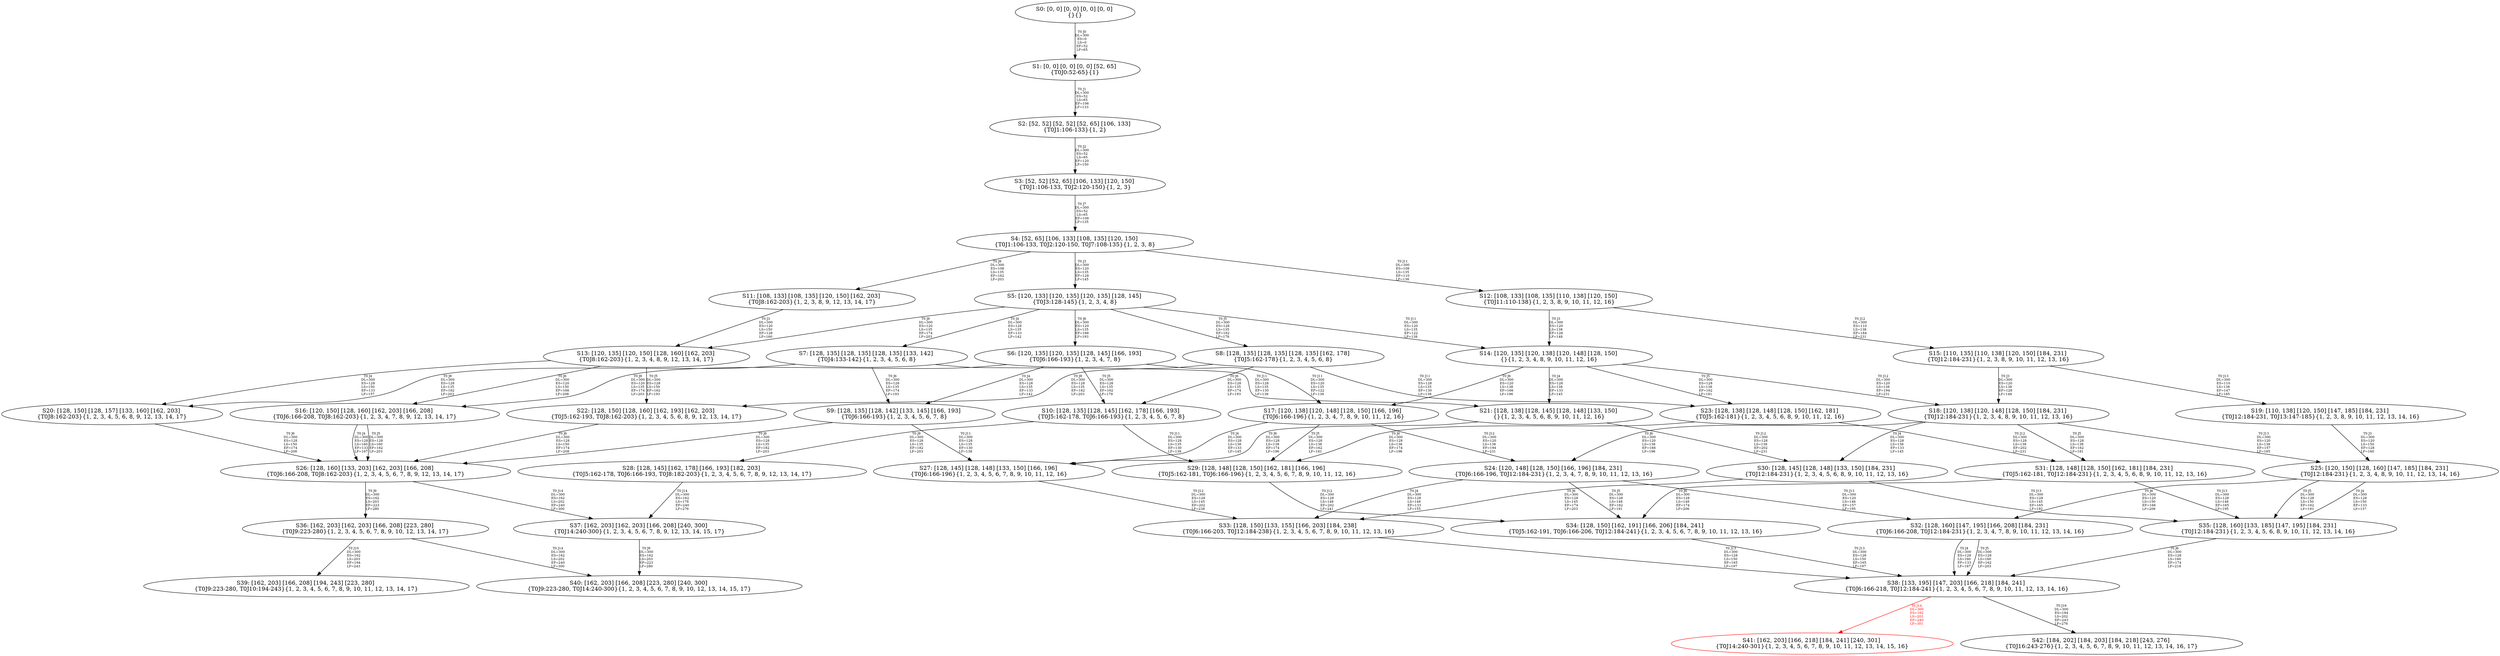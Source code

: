 digraph {
	S0[label="S0: [0, 0] [0, 0] [0, 0] [0, 0] \n{}{}"];
	S1[label="S1: [0, 0] [0, 0] [0, 0] [52, 65] \n{T0J0:52-65}{1}"];
	S2[label="S2: [52, 52] [52, 52] [52, 65] [106, 133] \n{T0J1:106-133}{1, 2}"];
	S3[label="S3: [52, 52] [52, 65] [106, 133] [120, 150] \n{T0J1:106-133, T0J2:120-150}{1, 2, 3}"];
	S4[label="S4: [52, 65] [106, 133] [108, 135] [120, 150] \n{T0J1:106-133, T0J2:120-150, T0J7:108-135}{1, 2, 3, 8}"];
	S5[label="S5: [120, 133] [120, 135] [120, 135] [128, 145] \n{T0J3:128-145}{1, 2, 3, 4, 8}"];
	S6[label="S6: [120, 135] [120, 135] [128, 145] [166, 193] \n{T0J6:166-193}{1, 2, 3, 4, 7, 8}"];
	S7[label="S7: [128, 135] [128, 135] [128, 135] [133, 142] \n{T0J4:133-142}{1, 2, 3, 4, 5, 6, 8}"];
	S8[label="S8: [128, 135] [128, 135] [128, 135] [162, 178] \n{T0J5:162-178}{1, 2, 3, 4, 5, 6, 8}"];
	S9[label="S9: [128, 135] [128, 142] [133, 145] [166, 193] \n{T0J6:166-193}{1, 2, 3, 4, 5, 6, 7, 8}"];
	S10[label="S10: [128, 135] [128, 145] [162, 178] [166, 193] \n{T0J5:162-178, T0J6:166-193}{1, 2, 3, 4, 5, 6, 7, 8}"];
	S11[label="S11: [108, 133] [108, 135] [120, 150] [162, 203] \n{T0J8:162-203}{1, 2, 3, 8, 9, 12, 13, 14, 17}"];
	S12[label="S12: [108, 133] [108, 135] [110, 138] [120, 150] \n{T0J11:110-138}{1, 2, 3, 8, 9, 10, 11, 12, 16}"];
	S13[label="S13: [120, 135] [120, 150] [128, 160] [162, 203] \n{T0J8:162-203}{1, 2, 3, 4, 8, 9, 12, 13, 14, 17}"];
	S14[label="S14: [120, 135] [120, 138] [120, 148] [128, 150] \n{}{1, 2, 3, 4, 8, 9, 10, 11, 12, 16}"];
	S15[label="S15: [110, 135] [110, 138] [120, 150] [184, 231] \n{T0J12:184-231}{1, 2, 3, 8, 9, 10, 11, 12, 13, 16}"];
	S16[label="S16: [120, 150] [128, 160] [162, 203] [166, 208] \n{T0J6:166-208, T0J8:162-203}{1, 2, 3, 4, 7, 8, 9, 12, 13, 14, 17}"];
	S17[label="S17: [120, 138] [120, 148] [128, 150] [166, 196] \n{T0J6:166-196}{1, 2, 3, 4, 7, 8, 9, 10, 11, 12, 16}"];
	S18[label="S18: [120, 138] [120, 148] [128, 150] [184, 231] \n{T0J12:184-231}{1, 2, 3, 4, 8, 9, 10, 11, 12, 13, 16}"];
	S19[label="S19: [110, 138] [120, 150] [147, 185] [184, 231] \n{T0J12:184-231, T0J13:147-185}{1, 2, 3, 8, 9, 10, 11, 12, 13, 14, 16}"];
	S20[label="S20: [128, 150] [128, 157] [133, 160] [162, 203] \n{T0J8:162-203}{1, 2, 3, 4, 5, 6, 8, 9, 12, 13, 14, 17}"];
	S21[label="S21: [128, 138] [128, 145] [128, 148] [133, 150] \n{}{1, 2, 3, 4, 5, 6, 8, 9, 10, 11, 12, 16}"];
	S22[label="S22: [128, 150] [128, 160] [162, 193] [162, 203] \n{T0J5:162-193, T0J8:162-203}{1, 2, 3, 4, 5, 6, 8, 9, 12, 13, 14, 17}"];
	S23[label="S23: [128, 138] [128, 148] [128, 150] [162, 181] \n{T0J5:162-181}{1, 2, 3, 4, 5, 6, 8, 9, 10, 11, 12, 16}"];
	S24[label="S24: [120, 148] [128, 150] [166, 196] [184, 231] \n{T0J6:166-196, T0J12:184-231}{1, 2, 3, 4, 7, 8, 9, 10, 11, 12, 13, 16}"];
	S25[label="S25: [120, 150] [128, 160] [147, 185] [184, 231] \n{T0J12:184-231}{1, 2, 3, 4, 8, 9, 10, 11, 12, 13, 14, 16}"];
	S26[label="S26: [128, 160] [133, 203] [162, 203] [166, 208] \n{T0J6:166-208, T0J8:162-203}{1, 2, 3, 4, 5, 6, 7, 8, 9, 12, 13, 14, 17}"];
	S27[label="S27: [128, 145] [128, 148] [133, 150] [166, 196] \n{T0J6:166-196}{1, 2, 3, 4, 5, 6, 7, 8, 9, 10, 11, 12, 16}"];
	S28[label="S28: [128, 145] [162, 178] [166, 193] [182, 203] \n{T0J5:162-178, T0J6:166-193, T0J8:182-203}{1, 2, 3, 4, 5, 6, 7, 8, 9, 12, 13, 14, 17}"];
	S29[label="S29: [128, 148] [128, 150] [162, 181] [166, 196] \n{T0J5:162-181, T0J6:166-196}{1, 2, 3, 4, 5, 6, 7, 8, 9, 10, 11, 12, 16}"];
	S30[label="S30: [128, 145] [128, 148] [133, 150] [184, 231] \n{T0J12:184-231}{1, 2, 3, 4, 5, 6, 8, 9, 10, 11, 12, 13, 16}"];
	S31[label="S31: [128, 148] [128, 150] [162, 181] [184, 231] \n{T0J5:162-181, T0J12:184-231}{1, 2, 3, 4, 5, 6, 8, 9, 10, 11, 12, 13, 16}"];
	S32[label="S32: [128, 160] [147, 195] [166, 208] [184, 231] \n{T0J6:166-208, T0J12:184-231}{1, 2, 3, 4, 7, 8, 9, 10, 11, 12, 13, 14, 16}"];
	S33[label="S33: [128, 150] [133, 155] [166, 203] [184, 238] \n{T0J6:166-203, T0J12:184-238}{1, 2, 3, 4, 5, 6, 7, 8, 9, 10, 11, 12, 13, 16}"];
	S34[label="S34: [128, 150] [162, 191] [166, 206] [184, 241] \n{T0J5:162-191, T0J6:166-206, T0J12:184-241}{1, 2, 3, 4, 5, 6, 7, 8, 9, 10, 11, 12, 13, 16}"];
	S35[label="S35: [128, 160] [133, 185] [147, 195] [184, 231] \n{T0J12:184-231}{1, 2, 3, 4, 5, 6, 8, 9, 10, 11, 12, 13, 14, 16}"];
	S36[label="S36: [162, 203] [162, 203] [166, 208] [223, 280] \n{T0J9:223-280}{1, 2, 3, 4, 5, 6, 7, 8, 9, 10, 12, 13, 14, 17}"];
	S37[label="S37: [162, 203] [162, 203] [166, 208] [240, 300] \n{T0J14:240-300}{1, 2, 3, 4, 5, 6, 7, 8, 9, 12, 13, 14, 15, 17}"];
	S38[label="S38: [133, 195] [147, 203] [166, 218] [184, 241] \n{T0J6:166-218, T0J12:184-241}{1, 2, 3, 4, 5, 6, 7, 8, 9, 10, 11, 12, 13, 14, 16}"];
	S39[label="S39: [162, 203] [166, 208] [194, 243] [223, 280] \n{T0J9:223-280, T0J10:194-243}{1, 2, 3, 4, 5, 6, 7, 8, 9, 10, 11, 12, 13, 14, 17}"];
	S40[label="S40: [162, 203] [166, 208] [223, 280] [240, 300] \n{T0J9:223-280, T0J14:240-300}{1, 2, 3, 4, 5, 6, 7, 8, 9, 10, 12, 13, 14, 15, 17}"];
	S41[label="S41: [162, 203] [166, 218] [184, 241] [240, 301] \n{T0J14:240-301}{1, 2, 3, 4, 5, 6, 7, 8, 9, 10, 11, 12, 13, 14, 15, 16}"];
	S42[label="S42: [184, 202] [184, 203] [184, 218] [243, 276] \n{T0J16:243-276}{1, 2, 3, 4, 5, 6, 7, 8, 9, 10, 11, 12, 13, 14, 16, 17}"];
	S0 -> S1[label="T0 J0\nDL=300\nES=0\nLS=0\nEF=52\nLF=65",fontsize=8];
	S1 -> S2[label="T0 J1\nDL=300\nES=52\nLS=65\nEF=106\nLF=133",fontsize=8];
	S2 -> S3[label="T0 J2\nDL=300\nES=52\nLS=65\nEF=120\nLF=150",fontsize=8];
	S3 -> S4[label="T0 J7\nDL=300\nES=52\nLS=65\nEF=108\nLF=135",fontsize=8];
	S4 -> S5[label="T0 J3\nDL=300\nES=120\nLS=135\nEF=128\nLF=145",fontsize=8];
	S4 -> S11[label="T0 J8\nDL=300\nES=108\nLS=135\nEF=162\nLF=203",fontsize=8];
	S4 -> S12[label="T0 J11\nDL=300\nES=108\nLS=135\nEF=110\nLF=138",fontsize=8];
	S5 -> S7[label="T0 J4\nDL=300\nES=128\nLS=135\nEF=133\nLF=142",fontsize=8];
	S5 -> S8[label="T0 J5\nDL=300\nES=128\nLS=135\nEF=162\nLF=178",fontsize=8];
	S5 -> S6[label="T0 J6\nDL=300\nES=120\nLS=135\nEF=166\nLF=193",fontsize=8];
	S5 -> S13[label="T0 J8\nDL=300\nES=120\nLS=135\nEF=174\nLF=203",fontsize=8];
	S5 -> S14[label="T0 J11\nDL=300\nES=120\nLS=135\nEF=122\nLF=138",fontsize=8];
	S6 -> S9[label="T0 J4\nDL=300\nES=128\nLS=135\nEF=133\nLF=142",fontsize=8];
	S6 -> S10[label="T0 J5\nDL=300\nES=128\nLS=135\nEF=162\nLF=178",fontsize=8];
	S6 -> S16[label="T0 J8\nDL=300\nES=120\nLS=135\nEF=174\nLF=203",fontsize=8];
	S6 -> S17[label="T0 J11\nDL=300\nES=120\nLS=135\nEF=122\nLF=138",fontsize=8];
	S7 -> S9[label="T0 J6\nDL=300\nES=128\nLS=135\nEF=174\nLF=193",fontsize=8];
	S7 -> S20[label="T0 J8\nDL=300\nES=128\nLS=135\nEF=182\nLF=203",fontsize=8];
	S7 -> S21[label="T0 J11\nDL=300\nES=128\nLS=135\nEF=130\nLF=138",fontsize=8];
	S8 -> S10[label="T0 J6\nDL=300\nES=128\nLS=135\nEF=174\nLF=193",fontsize=8];
	S8 -> S22[label="T0 J8\nDL=300\nES=128\nLS=135\nEF=182\nLF=203",fontsize=8];
	S8 -> S23[label="T0 J11\nDL=300\nES=128\nLS=135\nEF=130\nLF=138",fontsize=8];
	S9 -> S26[label="T0 J8\nDL=300\nES=128\nLS=135\nEF=182\nLF=203",fontsize=8];
	S9 -> S27[label="T0 J11\nDL=300\nES=128\nLS=135\nEF=130\nLF=138",fontsize=8];
	S10 -> S28[label="T0 J8\nDL=300\nES=128\nLS=135\nEF=182\nLF=203",fontsize=8];
	S10 -> S29[label="T0 J11\nDL=300\nES=128\nLS=135\nEF=130\nLF=138",fontsize=8];
	S11 -> S13[label="T0 J3\nDL=300\nES=120\nLS=150\nEF=128\nLF=160",fontsize=8];
	S12 -> S14[label="T0 J3\nDL=300\nES=120\nLS=138\nEF=128\nLF=148",fontsize=8];
	S12 -> S15[label="T0 J12\nDL=300\nES=110\nLS=138\nEF=184\nLF=231",fontsize=8];
	S13 -> S20[label="T0 J4\nDL=300\nES=128\nLS=150\nEF=133\nLF=157",fontsize=8];
	S13 -> S22[label="T0 J5\nDL=300\nES=128\nLS=150\nEF=162\nLF=193",fontsize=8];
	S13 -> S16[label="T0 J6\nDL=300\nES=120\nLS=150\nEF=166\nLF=208",fontsize=8];
	S14 -> S21[label="T0 J4\nDL=300\nES=128\nLS=138\nEF=133\nLF=145",fontsize=8];
	S14 -> S23[label="T0 J5\nDL=300\nES=128\nLS=138\nEF=162\nLF=181",fontsize=8];
	S14 -> S17[label="T0 J6\nDL=300\nES=120\nLS=138\nEF=166\nLF=196",fontsize=8];
	S14 -> S18[label="T0 J12\nDL=300\nES=120\nLS=138\nEF=194\nLF=231",fontsize=8];
	S15 -> S18[label="T0 J3\nDL=300\nES=120\nLS=138\nEF=128\nLF=148",fontsize=8];
	S15 -> S19[label="T0 J13\nDL=300\nES=110\nLS=138\nEF=147\nLF=185",fontsize=8];
	S16 -> S26[label="T0 J4\nDL=300\nES=128\nLS=160\nEF=133\nLF=167",fontsize=8];
	S16 -> S26[label="T0 J5\nDL=300\nES=128\nLS=160\nEF=162\nLF=203",fontsize=8];
	S17 -> S27[label="T0 J4\nDL=300\nES=128\nLS=138\nEF=133\nLF=145",fontsize=8];
	S17 -> S29[label="T0 J5\nDL=300\nES=128\nLS=138\nEF=162\nLF=181",fontsize=8];
	S17 -> S24[label="T0 J12\nDL=300\nES=120\nLS=138\nEF=194\nLF=231",fontsize=8];
	S18 -> S30[label="T0 J4\nDL=300\nES=128\nLS=138\nEF=133\nLF=145",fontsize=8];
	S18 -> S31[label="T0 J5\nDL=300\nES=128\nLS=138\nEF=162\nLF=181",fontsize=8];
	S18 -> S24[label="T0 J6\nDL=300\nES=120\nLS=138\nEF=166\nLF=196",fontsize=8];
	S18 -> S25[label="T0 J13\nDL=300\nES=120\nLS=138\nEF=157\nLF=185",fontsize=8];
	S19 -> S25[label="T0 J3\nDL=300\nES=120\nLS=150\nEF=128\nLF=160",fontsize=8];
	S20 -> S26[label="T0 J6\nDL=300\nES=128\nLS=150\nEF=174\nLF=208",fontsize=8];
	S21 -> S27[label="T0 J6\nDL=300\nES=128\nLS=138\nEF=174\nLF=196",fontsize=8];
	S21 -> S30[label="T0 J12\nDL=300\nES=128\nLS=138\nEF=202\nLF=231",fontsize=8];
	S22 -> S26[label="T0 J6\nDL=300\nES=128\nLS=150\nEF=174\nLF=208",fontsize=8];
	S23 -> S29[label="T0 J6\nDL=300\nES=128\nLS=138\nEF=174\nLF=196",fontsize=8];
	S23 -> S31[label="T0 J12\nDL=300\nES=128\nLS=138\nEF=202\nLF=231",fontsize=8];
	S24 -> S33[label="T0 J4\nDL=300\nES=128\nLS=148\nEF=133\nLF=155",fontsize=8];
	S24 -> S34[label="T0 J5\nDL=300\nES=128\nLS=148\nEF=162\nLF=191",fontsize=8];
	S24 -> S32[label="T0 J13\nDL=300\nES=120\nLS=148\nEF=157\nLF=195",fontsize=8];
	S25 -> S35[label="T0 J4\nDL=300\nES=128\nLS=150\nEF=133\nLF=157",fontsize=8];
	S25 -> S35[label="T0 J5\nDL=300\nES=128\nLS=150\nEF=162\nLF=193",fontsize=8];
	S25 -> S32[label="T0 J6\nDL=300\nES=120\nLS=150\nEF=166\nLF=208",fontsize=8];
	S26 -> S36[label="T0 J9\nDL=300\nES=162\nLS=203\nEF=223\nLF=280",fontsize=8];
	S26 -> S37[label="T0 J14\nDL=300\nES=162\nLS=202\nEF=240\nLF=300",fontsize=8];
	S27 -> S33[label="T0 J12\nDL=300\nES=128\nLS=145\nEF=202\nLF=238",fontsize=8];
	S28 -> S37[label="T0 J14\nDL=300\nES=162\nLS=178\nEF=240\nLF=276",fontsize=8];
	S29 -> S34[label="T0 J12\nDL=300\nES=128\nLS=148\nEF=202\nLF=241",fontsize=8];
	S30 -> S33[label="T0 J6\nDL=300\nES=128\nLS=145\nEF=174\nLF=203",fontsize=8];
	S30 -> S35[label="T0 J13\nDL=300\nES=128\nLS=145\nEF=165\nLF=192",fontsize=8];
	S31 -> S34[label="T0 J6\nDL=300\nES=128\nLS=148\nEF=174\nLF=206",fontsize=8];
	S31 -> S35[label="T0 J13\nDL=300\nES=128\nLS=148\nEF=165\nLF=195",fontsize=8];
	S32 -> S38[label="T0 J4\nDL=300\nES=128\nLS=160\nEF=133\nLF=167",fontsize=8];
	S32 -> S38[label="T0 J5\nDL=300\nES=128\nLS=160\nEF=162\nLF=203",fontsize=8];
	S33 -> S38[label="T0 J13\nDL=300\nES=128\nLS=150\nEF=165\nLF=197",fontsize=8];
	S34 -> S38[label="T0 J13\nDL=300\nES=128\nLS=150\nEF=165\nLF=197",fontsize=8];
	S35 -> S38[label="T0 J6\nDL=300\nES=128\nLS=160\nEF=174\nLF=218",fontsize=8];
	S36 -> S39[label="T0 J10\nDL=300\nES=162\nLS=203\nEF=194\nLF=243",fontsize=8];
	S36 -> S40[label="T0 J14\nDL=300\nES=162\nLS=202\nEF=240\nLF=300",fontsize=8];
	S37 -> S40[label="T0 J9\nDL=300\nES=162\nLS=203\nEF=223\nLF=280",fontsize=8];
	S38 -> S41[label="T0 J14\nDL=300\nES=162\nLS=203\nEF=240\nLF=301",color=Red,fontcolor=Red,fontsize=8];
S41[color=Red];
	S38 -> S42[label="T0 J16\nDL=300\nES=184\nLS=202\nEF=243\nLF=276",fontsize=8];
}
